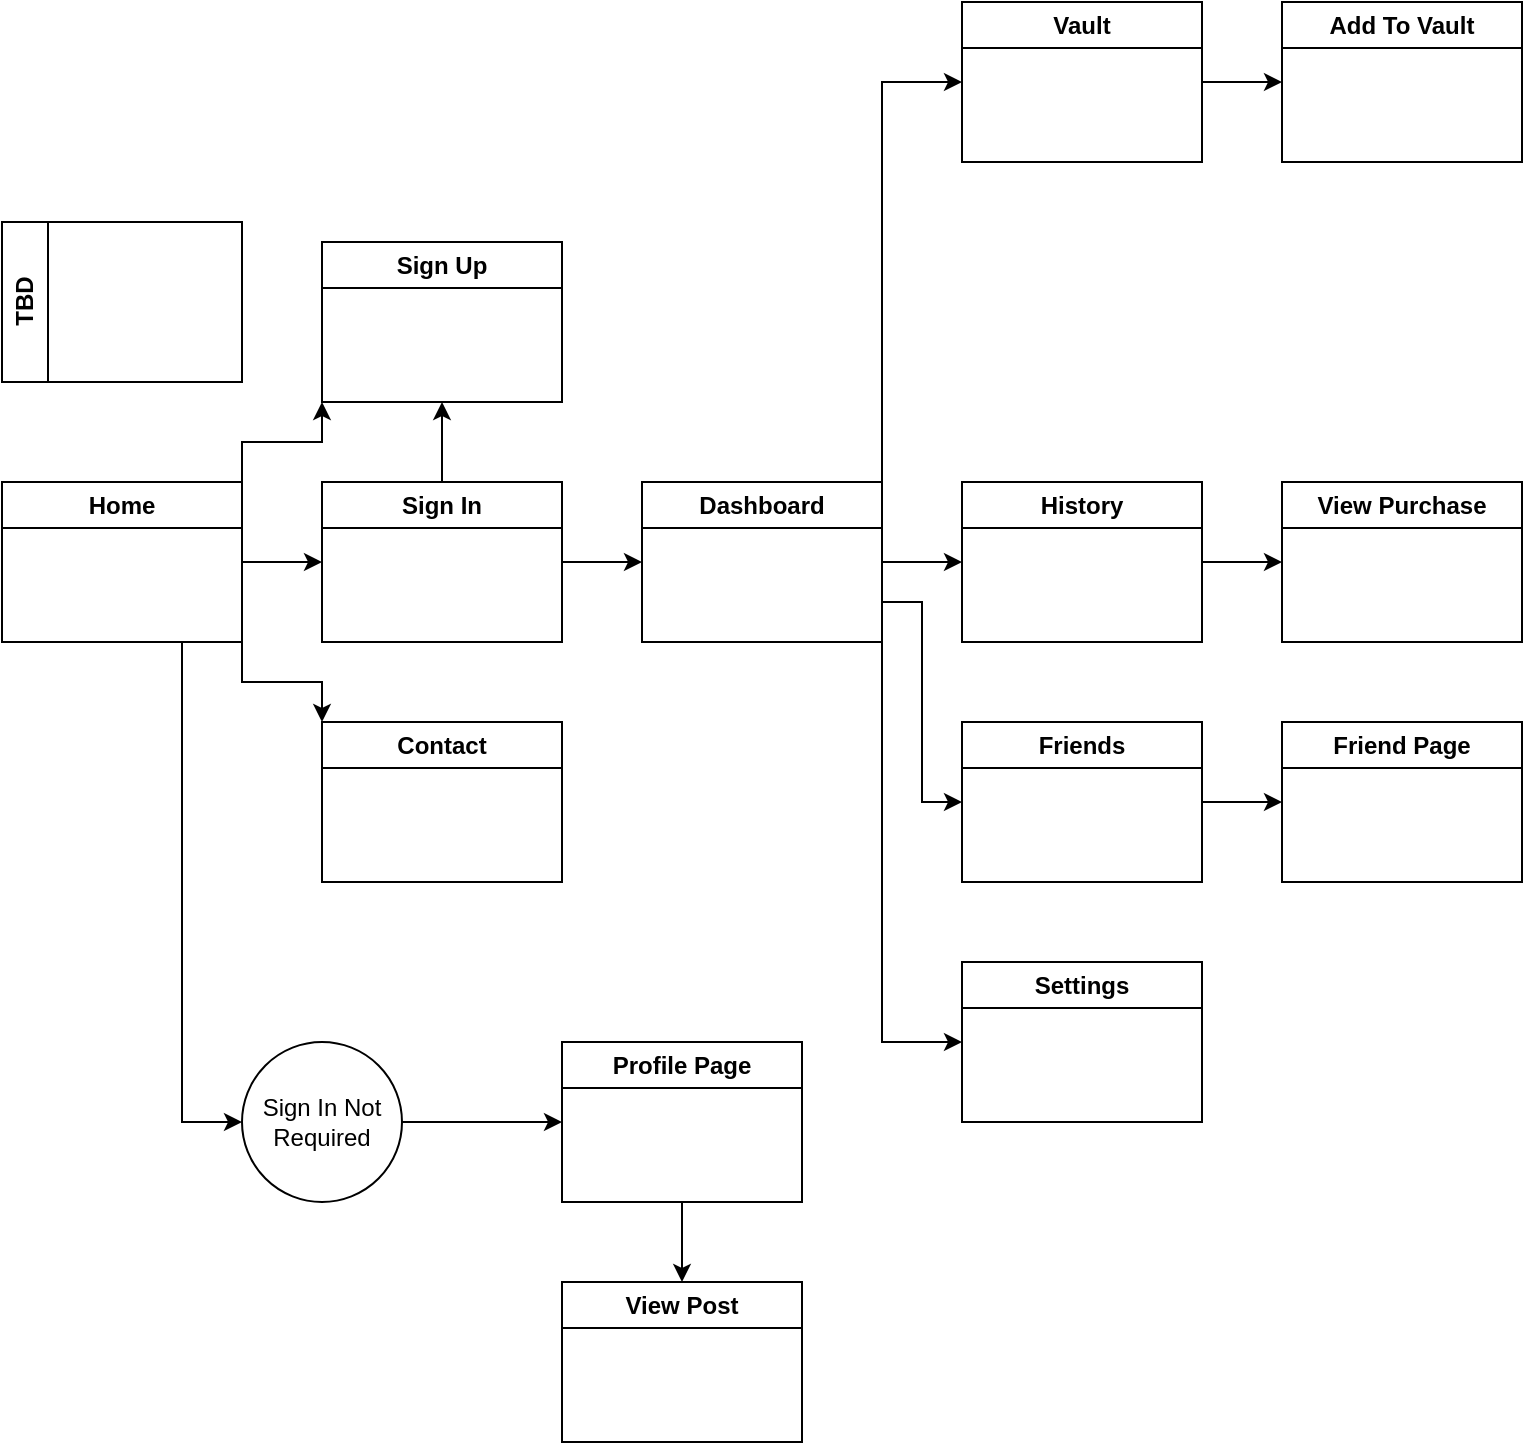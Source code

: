 <mxfile version="26.2.14">
  <diagram id="C5RBs43oDa-KdzZeNtuy" name="Page-1">
    <mxGraphModel dx="954" dy="582" grid="1" gridSize="10" guides="1" tooltips="1" connect="1" arrows="1" fold="1" page="1" pageScale="1" pageWidth="827" pageHeight="1169" math="0" shadow="0">
      <root>
        <mxCell id="WIyWlLk6GJQsqaUBKTNV-0" />
        <mxCell id="WIyWlLk6GJQsqaUBKTNV-1" parent="WIyWlLk6GJQsqaUBKTNV-0" />
        <mxCell id="9p62qBrcE_9piOtcCQSv-7" style="edgeStyle=orthogonalEdgeStyle;rounded=0;orthogonalLoop=1;jettySize=auto;html=1;exitX=1;exitY=0.5;exitDx=0;exitDy=0;entryX=0;entryY=0.5;entryDx=0;entryDy=0;" parent="WIyWlLk6GJQsqaUBKTNV-1" source="9p62qBrcE_9piOtcCQSv-1" target="9p62qBrcE_9piOtcCQSv-4" edge="1">
          <mxGeometry relative="1" as="geometry" />
        </mxCell>
        <mxCell id="9p62qBrcE_9piOtcCQSv-18" style="edgeStyle=orthogonalEdgeStyle;rounded=0;orthogonalLoop=1;jettySize=auto;html=1;exitX=1;exitY=0;exitDx=0;exitDy=0;entryX=0;entryY=1;entryDx=0;entryDy=0;" parent="WIyWlLk6GJQsqaUBKTNV-1" source="9p62qBrcE_9piOtcCQSv-1" target="9p62qBrcE_9piOtcCQSv-5" edge="1">
          <mxGeometry relative="1" as="geometry" />
        </mxCell>
        <mxCell id="9p62qBrcE_9piOtcCQSv-19" style="edgeStyle=orthogonalEdgeStyle;rounded=0;orthogonalLoop=1;jettySize=auto;html=1;exitX=1;exitY=1;exitDx=0;exitDy=0;entryX=0;entryY=0;entryDx=0;entryDy=0;" parent="WIyWlLk6GJQsqaUBKTNV-1" source="9p62qBrcE_9piOtcCQSv-1" target="9p62qBrcE_9piOtcCQSv-17" edge="1">
          <mxGeometry relative="1" as="geometry" />
        </mxCell>
        <mxCell id="9p62qBrcE_9piOtcCQSv-23" style="edgeStyle=orthogonalEdgeStyle;rounded=0;orthogonalLoop=1;jettySize=auto;html=1;exitX=0.75;exitY=1;exitDx=0;exitDy=0;entryX=0;entryY=0.5;entryDx=0;entryDy=0;" parent="WIyWlLk6GJQsqaUBKTNV-1" source="9p62qBrcE_9piOtcCQSv-1" target="9p62qBrcE_9piOtcCQSv-22" edge="1">
          <mxGeometry relative="1" as="geometry" />
        </mxCell>
        <mxCell id="9p62qBrcE_9piOtcCQSv-1" value="Home" style="swimlane;whiteSpace=wrap;html=1;" parent="WIyWlLk6GJQsqaUBKTNV-1" vertex="1">
          <mxGeometry x="40" y="280" width="120" height="80" as="geometry" />
        </mxCell>
        <mxCell id="9p62qBrcE_9piOtcCQSv-6" style="edgeStyle=orthogonalEdgeStyle;rounded=0;orthogonalLoop=1;jettySize=auto;html=1;exitX=0.5;exitY=0;exitDx=0;exitDy=0;entryX=0.5;entryY=1;entryDx=0;entryDy=0;" parent="WIyWlLk6GJQsqaUBKTNV-1" source="9p62qBrcE_9piOtcCQSv-4" target="9p62qBrcE_9piOtcCQSv-5" edge="1">
          <mxGeometry relative="1" as="geometry" />
        </mxCell>
        <mxCell id="9p62qBrcE_9piOtcCQSv-9" style="edgeStyle=orthogonalEdgeStyle;rounded=0;orthogonalLoop=1;jettySize=auto;html=1;exitX=1;exitY=0.5;exitDx=0;exitDy=0;entryX=0;entryY=0.5;entryDx=0;entryDy=0;" parent="WIyWlLk6GJQsqaUBKTNV-1" source="9p62qBrcE_9piOtcCQSv-4" target="9p62qBrcE_9piOtcCQSv-8" edge="1">
          <mxGeometry relative="1" as="geometry" />
        </mxCell>
        <mxCell id="9p62qBrcE_9piOtcCQSv-4" value="Sign In" style="swimlane;whiteSpace=wrap;html=1;" parent="WIyWlLk6GJQsqaUBKTNV-1" vertex="1">
          <mxGeometry x="200" y="280" width="120" height="80" as="geometry" />
        </mxCell>
        <mxCell id="9p62qBrcE_9piOtcCQSv-5" value="Sign Up" style="swimlane;whiteSpace=wrap;html=1;" parent="WIyWlLk6GJQsqaUBKTNV-1" vertex="1">
          <mxGeometry x="200" y="160" width="120" height="80" as="geometry" />
        </mxCell>
        <mxCell id="9p62qBrcE_9piOtcCQSv-13" style="edgeStyle=orthogonalEdgeStyle;rounded=0;orthogonalLoop=1;jettySize=auto;html=1;entryX=0;entryY=0.5;entryDx=0;entryDy=0;" parent="WIyWlLk6GJQsqaUBKTNV-1" source="9p62qBrcE_9piOtcCQSv-8" target="9p62qBrcE_9piOtcCQSv-10" edge="1">
          <mxGeometry relative="1" as="geometry" />
        </mxCell>
        <mxCell id="9p62qBrcE_9piOtcCQSv-14" style="edgeStyle=orthogonalEdgeStyle;rounded=0;orthogonalLoop=1;jettySize=auto;html=1;exitX=1;exitY=0;exitDx=0;exitDy=0;entryX=0;entryY=0.5;entryDx=0;entryDy=0;" parent="WIyWlLk6GJQsqaUBKTNV-1" source="9p62qBrcE_9piOtcCQSv-8" target="9p62qBrcE_9piOtcCQSv-11" edge="1">
          <mxGeometry relative="1" as="geometry" />
        </mxCell>
        <mxCell id="9p62qBrcE_9piOtcCQSv-15" style="edgeStyle=orthogonalEdgeStyle;rounded=0;orthogonalLoop=1;jettySize=auto;html=1;exitX=1;exitY=1;exitDx=0;exitDy=0;entryX=0;entryY=0.5;entryDx=0;entryDy=0;" parent="WIyWlLk6GJQsqaUBKTNV-1" source="9p62qBrcE_9piOtcCQSv-8" target="9p62qBrcE_9piOtcCQSv-12" edge="1">
          <mxGeometry relative="1" as="geometry" />
        </mxCell>
        <mxCell id="cXKrfPoP3v9risvajF2t-1" style="edgeStyle=orthogonalEdgeStyle;rounded=0;orthogonalLoop=1;jettySize=auto;html=1;exitX=1;exitY=0.75;exitDx=0;exitDy=0;entryX=0;entryY=0.5;entryDx=0;entryDy=0;" parent="WIyWlLk6GJQsqaUBKTNV-1" source="9p62qBrcE_9piOtcCQSv-8" target="cXKrfPoP3v9risvajF2t-0" edge="1">
          <mxGeometry relative="1" as="geometry" />
        </mxCell>
        <mxCell id="9p62qBrcE_9piOtcCQSv-8" value="Dashboard" style="swimlane;whiteSpace=wrap;html=1;" parent="WIyWlLk6GJQsqaUBKTNV-1" vertex="1">
          <mxGeometry x="360" y="280" width="120" height="80" as="geometry" />
        </mxCell>
        <mxCell id="cXKrfPoP3v9risvajF2t-9" style="edgeStyle=orthogonalEdgeStyle;rounded=0;orthogonalLoop=1;jettySize=auto;html=1;exitX=1;exitY=0.5;exitDx=0;exitDy=0;entryX=0;entryY=0.5;entryDx=0;entryDy=0;" parent="WIyWlLk6GJQsqaUBKTNV-1" source="9p62qBrcE_9piOtcCQSv-10" target="cXKrfPoP3v9risvajF2t-8" edge="1">
          <mxGeometry relative="1" as="geometry" />
        </mxCell>
        <mxCell id="9p62qBrcE_9piOtcCQSv-10" value="History" style="swimlane;whiteSpace=wrap;html=1;" parent="WIyWlLk6GJQsqaUBKTNV-1" vertex="1">
          <mxGeometry x="520" y="280" width="120" height="80" as="geometry" />
        </mxCell>
        <mxCell id="9p62qBrcE_9piOtcCQSv-26" style="edgeStyle=orthogonalEdgeStyle;rounded=0;orthogonalLoop=1;jettySize=auto;html=1;exitX=1;exitY=0.5;exitDx=0;exitDy=0;entryX=0;entryY=0.5;entryDx=0;entryDy=0;" parent="WIyWlLk6GJQsqaUBKTNV-1" source="9p62qBrcE_9piOtcCQSv-11" target="9p62qBrcE_9piOtcCQSv-25" edge="1">
          <mxGeometry relative="1" as="geometry" />
        </mxCell>
        <mxCell id="9p62qBrcE_9piOtcCQSv-11" value="Vault" style="swimlane;whiteSpace=wrap;html=1;" parent="WIyWlLk6GJQsqaUBKTNV-1" vertex="1">
          <mxGeometry x="520" y="40" width="120" height="80" as="geometry" />
        </mxCell>
        <mxCell id="9p62qBrcE_9piOtcCQSv-12" value="Settings" style="swimlane;whiteSpace=wrap;html=1;" parent="WIyWlLk6GJQsqaUBKTNV-1" vertex="1">
          <mxGeometry x="520" y="520" width="120" height="80" as="geometry" />
        </mxCell>
        <mxCell id="9p62qBrcE_9piOtcCQSv-17" value="Contact" style="swimlane;whiteSpace=wrap;html=1;" parent="WIyWlLk6GJQsqaUBKTNV-1" vertex="1">
          <mxGeometry x="200" y="400" width="120" height="80" as="geometry" />
        </mxCell>
        <mxCell id="cXKrfPoP3v9risvajF2t-5" style="edgeStyle=orthogonalEdgeStyle;rounded=0;orthogonalLoop=1;jettySize=auto;html=1;exitX=1;exitY=0.5;exitDx=0;exitDy=0;entryX=0;entryY=0.5;entryDx=0;entryDy=0;" parent="WIyWlLk6GJQsqaUBKTNV-1" source="9p62qBrcE_9piOtcCQSv-22" edge="1">
          <mxGeometry relative="1" as="geometry">
            <mxPoint x="320" y="600" as="targetPoint" />
          </mxGeometry>
        </mxCell>
        <mxCell id="9p62qBrcE_9piOtcCQSv-22" value="Sign In Not Required" style="ellipse;whiteSpace=wrap;html=1;aspect=fixed;" parent="WIyWlLk6GJQsqaUBKTNV-1" vertex="1">
          <mxGeometry x="160" y="560" width="80" height="80" as="geometry" />
        </mxCell>
        <mxCell id="9p62qBrcE_9piOtcCQSv-24" value="TBD" style="swimlane;horizontal=0;whiteSpace=wrap;html=1;" parent="WIyWlLk6GJQsqaUBKTNV-1" vertex="1">
          <mxGeometry x="40" y="150" width="120" height="80" as="geometry" />
        </mxCell>
        <mxCell id="9p62qBrcE_9piOtcCQSv-25" value="Add To Vault" style="swimlane;whiteSpace=wrap;html=1;startSize=23;" parent="WIyWlLk6GJQsqaUBKTNV-1" vertex="1">
          <mxGeometry x="680" y="40" width="120" height="80" as="geometry" />
        </mxCell>
        <mxCell id="cXKrfPoP3v9risvajF2t-11" style="edgeStyle=orthogonalEdgeStyle;rounded=0;orthogonalLoop=1;jettySize=auto;html=1;exitX=1;exitY=0.5;exitDx=0;exitDy=0;entryX=0;entryY=0.5;entryDx=0;entryDy=0;" parent="WIyWlLk6GJQsqaUBKTNV-1" source="cXKrfPoP3v9risvajF2t-0" target="cXKrfPoP3v9risvajF2t-10" edge="1">
          <mxGeometry relative="1" as="geometry" />
        </mxCell>
        <mxCell id="cXKrfPoP3v9risvajF2t-0" value="Friends" style="swimlane;whiteSpace=wrap;html=1;" parent="WIyWlLk6GJQsqaUBKTNV-1" vertex="1">
          <mxGeometry x="520" y="400" width="120" height="80" as="geometry" />
        </mxCell>
        <mxCell id="qnlfwchkZUt7w1Du1yKy-0" style="edgeStyle=orthogonalEdgeStyle;rounded=0;orthogonalLoop=1;jettySize=auto;html=1;exitX=0.5;exitY=1;exitDx=0;exitDy=0;entryX=0.5;entryY=0;entryDx=0;entryDy=0;" edge="1" parent="WIyWlLk6GJQsqaUBKTNV-1" source="cXKrfPoP3v9risvajF2t-2" target="cXKrfPoP3v9risvajF2t-6">
          <mxGeometry relative="1" as="geometry" />
        </mxCell>
        <mxCell id="cXKrfPoP3v9risvajF2t-2" value="Profile Page&lt;span style=&quot;color: rgba(0, 0, 0, 0); font-family: monospace; font-size: 0px; font-weight: 400; text-align: start; text-wrap-mode: nowrap;&quot;&gt;%3CmxGraphModel%3E%3Croot%3E%3CmxCell%20id%3D%220%22%2F%3E%3CmxCell%20id%3D%221%22%20parent%3D%220%22%2F%3E%3CmxCell%20id%3D%222%22%20value%3D%22History%22%20style%3D%22swimlane%3BwhiteSpace%3Dwrap%3Bhtml%3D1%3B%22%20vertex%3D%221%22%20parent%3D%221%22%3E%3CmxGeometry%20x%3D%22520%22%20y%3D%22280%22%20width%3D%22120%22%20height%3D%2280%22%20as%3D%22geometry%22%2F%3E%3C%2FmxCell%3E%3C%2Froot%3E%3C%2FmxGraphModel%3E&lt;/span&gt;" style="swimlane;whiteSpace=wrap;html=1;" parent="WIyWlLk6GJQsqaUBKTNV-1" vertex="1">
          <mxGeometry x="320" y="560" width="120" height="80" as="geometry" />
        </mxCell>
        <mxCell id="cXKrfPoP3v9risvajF2t-6" value="View Post" style="swimlane;whiteSpace=wrap;html=1;" parent="WIyWlLk6GJQsqaUBKTNV-1" vertex="1">
          <mxGeometry x="320" y="680" width="120" height="80" as="geometry" />
        </mxCell>
        <mxCell id="cXKrfPoP3v9risvajF2t-8" value="View Purchase" style="swimlane;whiteSpace=wrap;html=1;" parent="WIyWlLk6GJQsqaUBKTNV-1" vertex="1">
          <mxGeometry x="680" y="280" width="120" height="80" as="geometry" />
        </mxCell>
        <mxCell id="cXKrfPoP3v9risvajF2t-10" value="Friend Page" style="swimlane;whiteSpace=wrap;html=1;" parent="WIyWlLk6GJQsqaUBKTNV-1" vertex="1">
          <mxGeometry x="680" y="400" width="120" height="80" as="geometry" />
        </mxCell>
      </root>
    </mxGraphModel>
  </diagram>
</mxfile>
